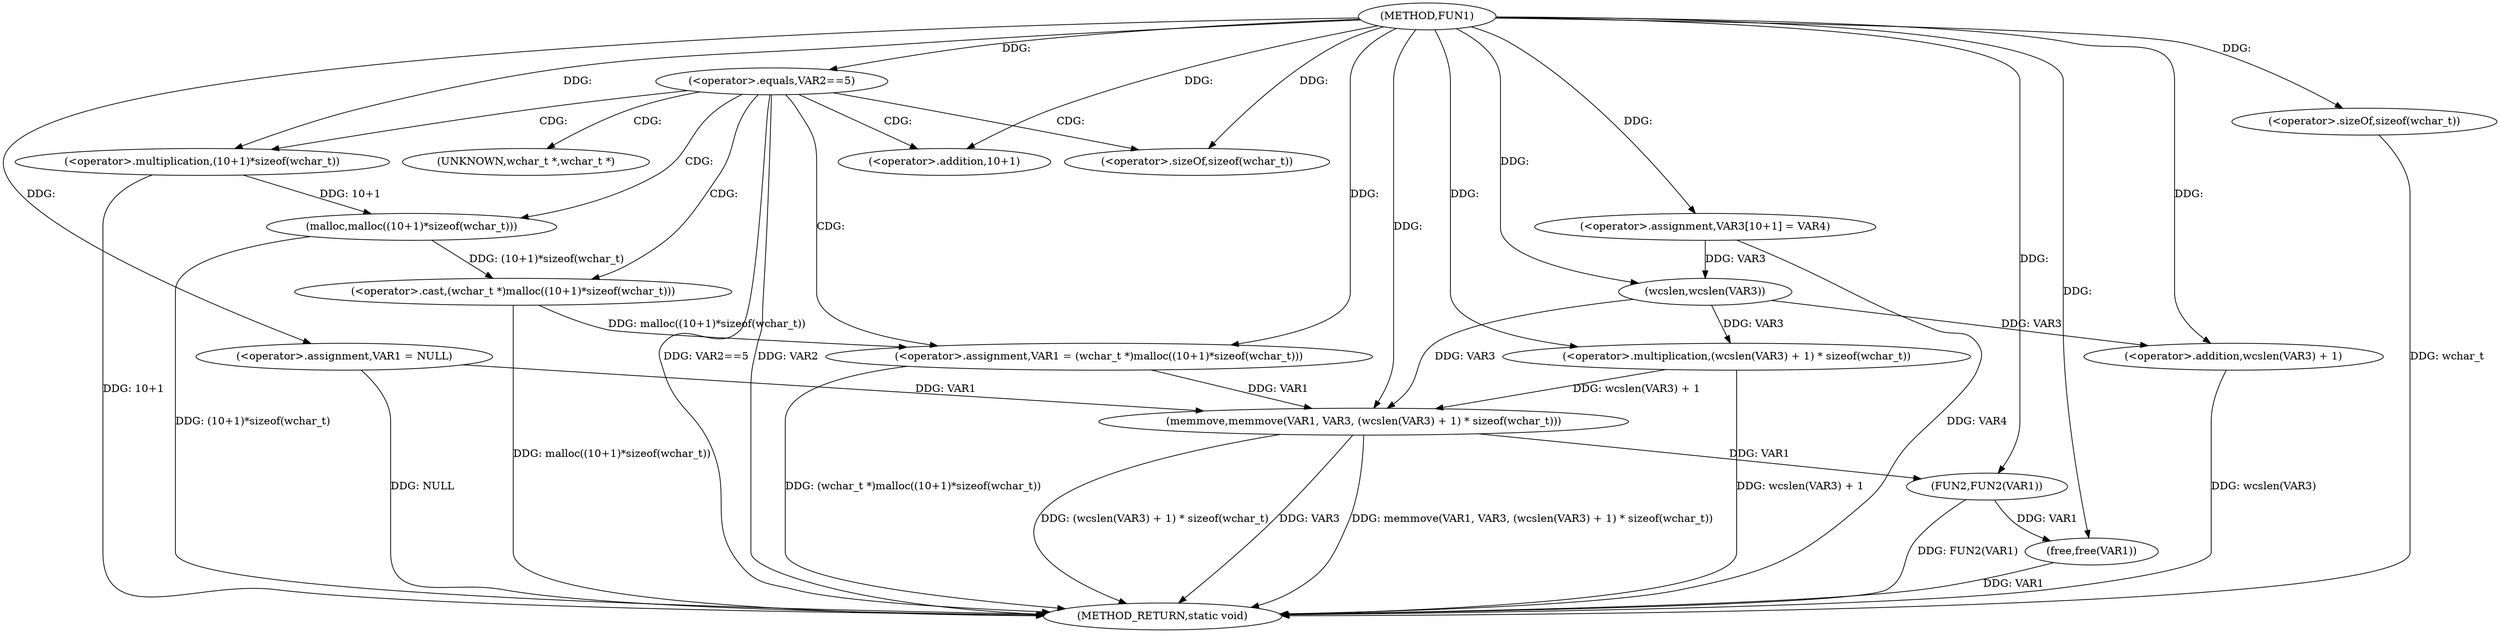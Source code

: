 digraph FUN1 {  
"1000100" [label = "(METHOD,FUN1)" ]
"1000141" [label = "(METHOD_RETURN,static void)" ]
"1000103" [label = "(<operator>.assignment,VAR1 = NULL)" ]
"1000107" [label = "(<operator>.equals,VAR2==5)" ]
"1000111" [label = "(<operator>.assignment,VAR1 = (wchar_t *)malloc((10+1)*sizeof(wchar_t)))" ]
"1000113" [label = "(<operator>.cast,(wchar_t *)malloc((10+1)*sizeof(wchar_t)))" ]
"1000115" [label = "(malloc,malloc((10+1)*sizeof(wchar_t)))" ]
"1000116" [label = "(<operator>.multiplication,(10+1)*sizeof(wchar_t))" ]
"1000117" [label = "(<operator>.addition,10+1)" ]
"1000120" [label = "(<operator>.sizeOf,sizeof(wchar_t))" ]
"1000124" [label = "(<operator>.assignment,VAR3[10+1] = VAR4)" ]
"1000127" [label = "(memmove,memmove(VAR1, VAR3, (wcslen(VAR3) + 1) * sizeof(wchar_t)))" ]
"1000130" [label = "(<operator>.multiplication,(wcslen(VAR3) + 1) * sizeof(wchar_t))" ]
"1000131" [label = "(<operator>.addition,wcslen(VAR3) + 1)" ]
"1000132" [label = "(wcslen,wcslen(VAR3))" ]
"1000135" [label = "(<operator>.sizeOf,sizeof(wchar_t))" ]
"1000137" [label = "(FUN2,FUN2(VAR1))" ]
"1000139" [label = "(free,free(VAR1))" ]
"1000114" [label = "(UNKNOWN,wchar_t *,wchar_t *)" ]
  "1000116" -> "1000141"  [ label = "DDG: 10+1"] 
  "1000107" -> "1000141"  [ label = "DDG: VAR2"] 
  "1000107" -> "1000141"  [ label = "DDG: VAR2==5"] 
  "1000103" -> "1000141"  [ label = "DDG: NULL"] 
  "1000139" -> "1000141"  [ label = "DDG: VAR1"] 
  "1000113" -> "1000141"  [ label = "DDG: malloc((10+1)*sizeof(wchar_t))"] 
  "1000127" -> "1000141"  [ label = "DDG: memmove(VAR1, VAR3, (wcslen(VAR3) + 1) * sizeof(wchar_t))"] 
  "1000135" -> "1000141"  [ label = "DDG: wchar_t"] 
  "1000137" -> "1000141"  [ label = "DDG: FUN2(VAR1)"] 
  "1000127" -> "1000141"  [ label = "DDG: (wcslen(VAR3) + 1) * sizeof(wchar_t)"] 
  "1000124" -> "1000141"  [ label = "DDG: VAR4"] 
  "1000131" -> "1000141"  [ label = "DDG: wcslen(VAR3)"] 
  "1000127" -> "1000141"  [ label = "DDG: VAR3"] 
  "1000111" -> "1000141"  [ label = "DDG: (wchar_t *)malloc((10+1)*sizeof(wchar_t))"] 
  "1000115" -> "1000141"  [ label = "DDG: (10+1)*sizeof(wchar_t)"] 
  "1000130" -> "1000141"  [ label = "DDG: wcslen(VAR3) + 1"] 
  "1000100" -> "1000103"  [ label = "DDG: "] 
  "1000100" -> "1000107"  [ label = "DDG: "] 
  "1000113" -> "1000111"  [ label = "DDG: malloc((10+1)*sizeof(wchar_t))"] 
  "1000100" -> "1000111"  [ label = "DDG: "] 
  "1000115" -> "1000113"  [ label = "DDG: (10+1)*sizeof(wchar_t)"] 
  "1000116" -> "1000115"  [ label = "DDG: 10+1"] 
  "1000100" -> "1000116"  [ label = "DDG: "] 
  "1000100" -> "1000117"  [ label = "DDG: "] 
  "1000100" -> "1000120"  [ label = "DDG: "] 
  "1000100" -> "1000124"  [ label = "DDG: "] 
  "1000103" -> "1000127"  [ label = "DDG: VAR1"] 
  "1000111" -> "1000127"  [ label = "DDG: VAR1"] 
  "1000100" -> "1000127"  [ label = "DDG: "] 
  "1000132" -> "1000127"  [ label = "DDG: VAR3"] 
  "1000130" -> "1000127"  [ label = "DDG: wcslen(VAR3) + 1"] 
  "1000132" -> "1000130"  [ label = "DDG: VAR3"] 
  "1000100" -> "1000130"  [ label = "DDG: "] 
  "1000132" -> "1000131"  [ label = "DDG: VAR3"] 
  "1000124" -> "1000132"  [ label = "DDG: VAR3"] 
  "1000100" -> "1000132"  [ label = "DDG: "] 
  "1000100" -> "1000131"  [ label = "DDG: "] 
  "1000100" -> "1000135"  [ label = "DDG: "] 
  "1000127" -> "1000137"  [ label = "DDG: VAR1"] 
  "1000100" -> "1000137"  [ label = "DDG: "] 
  "1000137" -> "1000139"  [ label = "DDG: VAR1"] 
  "1000100" -> "1000139"  [ label = "DDG: "] 
  "1000107" -> "1000115"  [ label = "CDG: "] 
  "1000107" -> "1000120"  [ label = "CDG: "] 
  "1000107" -> "1000117"  [ label = "CDG: "] 
  "1000107" -> "1000116"  [ label = "CDG: "] 
  "1000107" -> "1000113"  [ label = "CDG: "] 
  "1000107" -> "1000111"  [ label = "CDG: "] 
  "1000107" -> "1000114"  [ label = "CDG: "] 
}
